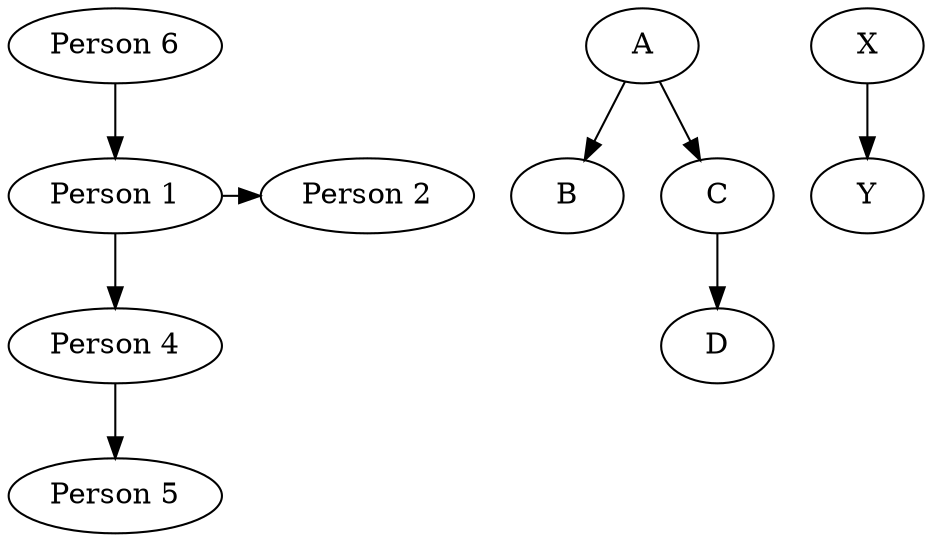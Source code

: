 digraph {
	{
		rank=same
		"Person 1"
		"Person 2"
	}
	"Person 1" -> "Person 2"
	"Person 1" -> "Person 4"
	"Person 4" -> "Person 5"
	"Person 6" -> "Person 1"
	A -> B
	A -> C
	C -> D
	X -> Y
}
